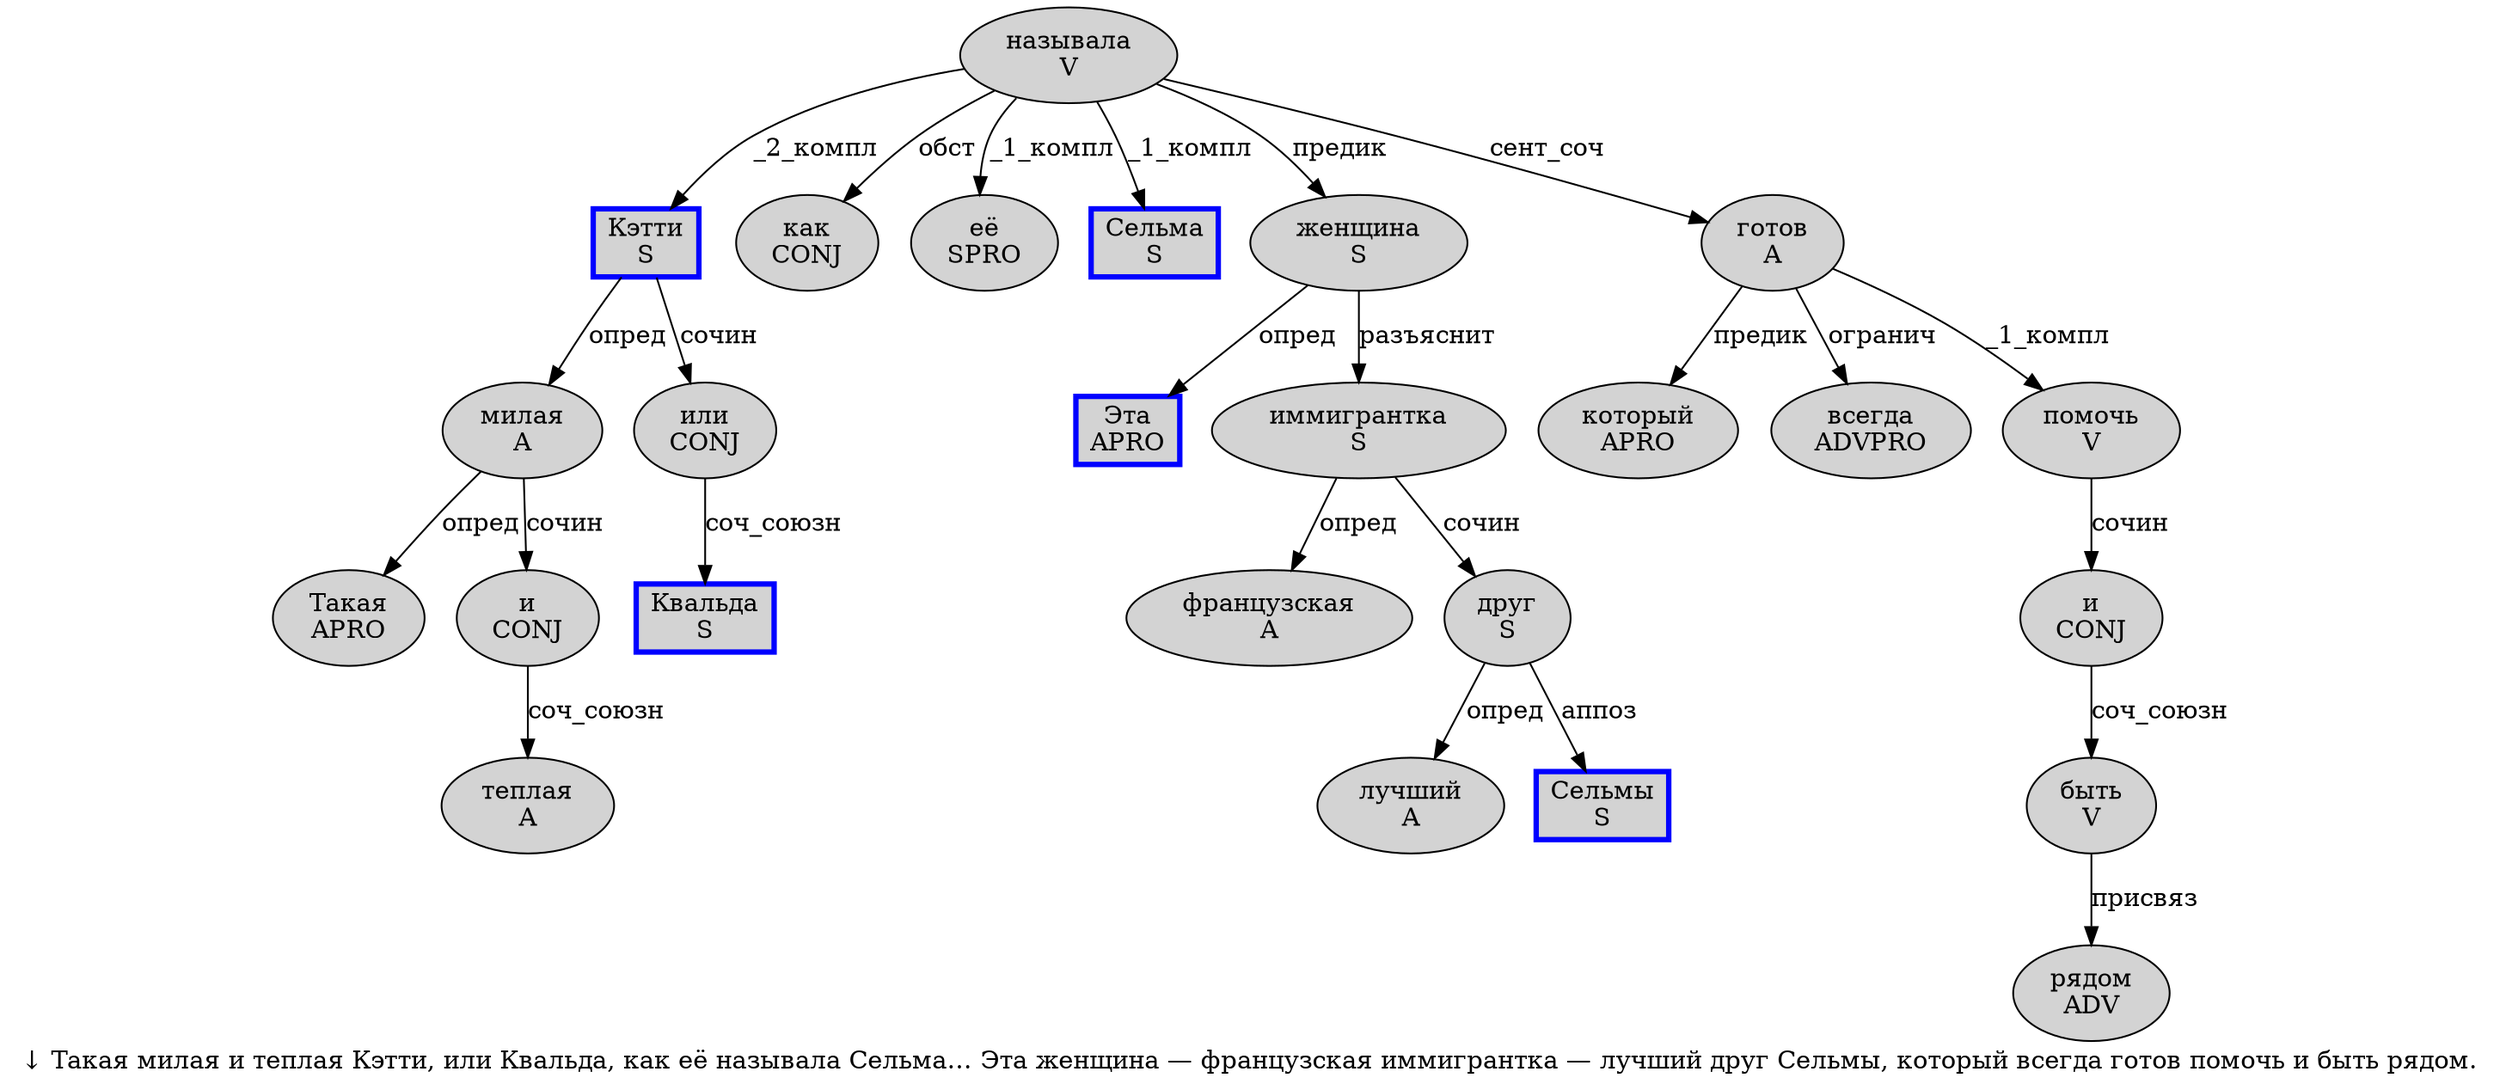 digraph SENTENCE_1466 {
	graph [label="↓ Такая милая и теплая Кэтти, или Квальда, как её называла Сельма… Эта женщина — французская иммигрантка — лучший друг Сельмы, который всегда готов помочь и быть рядом."]
	node [style=filled]
		1 [label="Такая
APRO" color="" fillcolor=lightgray penwidth=1 shape=ellipse]
		2 [label="милая
A" color="" fillcolor=lightgray penwidth=1 shape=ellipse]
		3 [label="и
CONJ" color="" fillcolor=lightgray penwidth=1 shape=ellipse]
		4 [label="теплая
A" color="" fillcolor=lightgray penwidth=1 shape=ellipse]
		5 [label="Кэтти
S" color=blue fillcolor=lightgray penwidth=3 shape=box]
		7 [label="или
CONJ" color="" fillcolor=lightgray penwidth=1 shape=ellipse]
		8 [label="Квальда
S" color=blue fillcolor=lightgray penwidth=3 shape=box]
		10 [label="как
CONJ" color="" fillcolor=lightgray penwidth=1 shape=ellipse]
		11 [label="её
SPRO" color="" fillcolor=lightgray penwidth=1 shape=ellipse]
		12 [label="называла
V" color="" fillcolor=lightgray penwidth=1 shape=ellipse]
		13 [label="Сельма
S" color=blue fillcolor=lightgray penwidth=3 shape=box]
		15 [label="Эта
APRO" color=blue fillcolor=lightgray penwidth=3 shape=box]
		16 [label="женщина
S" color="" fillcolor=lightgray penwidth=1 shape=ellipse]
		18 [label="французская
A" color="" fillcolor=lightgray penwidth=1 shape=ellipse]
		19 [label="иммигрантка
S" color="" fillcolor=lightgray penwidth=1 shape=ellipse]
		21 [label="лучший
A" color="" fillcolor=lightgray penwidth=1 shape=ellipse]
		22 [label="друг
S" color="" fillcolor=lightgray penwidth=1 shape=ellipse]
		23 [label="Сельмы
S" color=blue fillcolor=lightgray penwidth=3 shape=box]
		25 [label="который
APRO" color="" fillcolor=lightgray penwidth=1 shape=ellipse]
		26 [label="всегда
ADVPRO" color="" fillcolor=lightgray penwidth=1 shape=ellipse]
		27 [label="готов
A" color="" fillcolor=lightgray penwidth=1 shape=ellipse]
		28 [label="помочь
V" color="" fillcolor=lightgray penwidth=1 shape=ellipse]
		29 [label="и
CONJ" color="" fillcolor=lightgray penwidth=1 shape=ellipse]
		30 [label="быть
V" color="" fillcolor=lightgray penwidth=1 shape=ellipse]
		31 [label="рядом
ADV" color="" fillcolor=lightgray penwidth=1 shape=ellipse]
			28 -> 29 [label="сочин"]
			3 -> 4 [label="соч_союзн"]
			22 -> 21 [label="опред"]
			22 -> 23 [label="аппоз"]
			16 -> 15 [label="опред"]
			16 -> 19 [label="разъяснит"]
			30 -> 31 [label="присвяз"]
			29 -> 30 [label="соч_союзн"]
			2 -> 1 [label="опред"]
			2 -> 3 [label="сочин"]
			12 -> 5 [label="_2_компл"]
			12 -> 10 [label="обст"]
			12 -> 11 [label="_1_компл"]
			12 -> 13 [label="_1_компл"]
			12 -> 16 [label="предик"]
			12 -> 27 [label="сент_соч"]
			19 -> 18 [label="опред"]
			19 -> 22 [label="сочин"]
			5 -> 2 [label="опред"]
			5 -> 7 [label="сочин"]
			7 -> 8 [label="соч_союзн"]
			27 -> 25 [label="предик"]
			27 -> 26 [label="огранич"]
			27 -> 28 [label="_1_компл"]
}